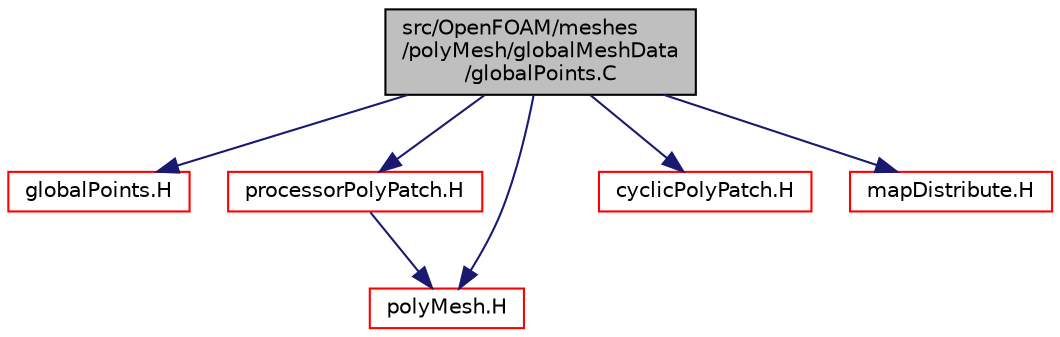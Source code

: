 digraph "src/OpenFOAM/meshes/polyMesh/globalMeshData/globalPoints.C"
{
  bgcolor="transparent";
  edge [fontname="Helvetica",fontsize="10",labelfontname="Helvetica",labelfontsize="10"];
  node [fontname="Helvetica",fontsize="10",shape=record];
  Node0 [label="src/OpenFOAM/meshes\l/polyMesh/globalMeshData\l/globalPoints.C",height=0.2,width=0.4,color="black", fillcolor="grey75", style="filled", fontcolor="black"];
  Node0 -> Node1 [color="midnightblue",fontsize="10",style="solid",fontname="Helvetica"];
  Node1 [label="globalPoints.H",height=0.2,width=0.4,color="red",URL="$a12302.html"];
  Node0 -> Node246 [color="midnightblue",fontsize="10",style="solid",fontname="Helvetica"];
  Node246 [label="processorPolyPatch.H",height=0.2,width=0.4,color="red",URL="$a12485.html"];
  Node246 -> Node178 [color="midnightblue",fontsize="10",style="solid",fontname="Helvetica"];
  Node178 [label="polyMesh.H",height=0.2,width=0.4,color="red",URL="$a12398.html"];
  Node0 -> Node252 [color="midnightblue",fontsize="10",style="solid",fontname="Helvetica"];
  Node252 [label="cyclicPolyPatch.H",height=0.2,width=0.4,color="red",URL="$a12455.html"];
  Node0 -> Node178 [color="midnightblue",fontsize="10",style="solid",fontname="Helvetica"];
  Node0 -> Node255 [color="midnightblue",fontsize="10",style="solid",fontname="Helvetica"];
  Node255 [label="mapDistribute.H",height=0.2,width=0.4,color="red",URL="$a12335.html"];
}

